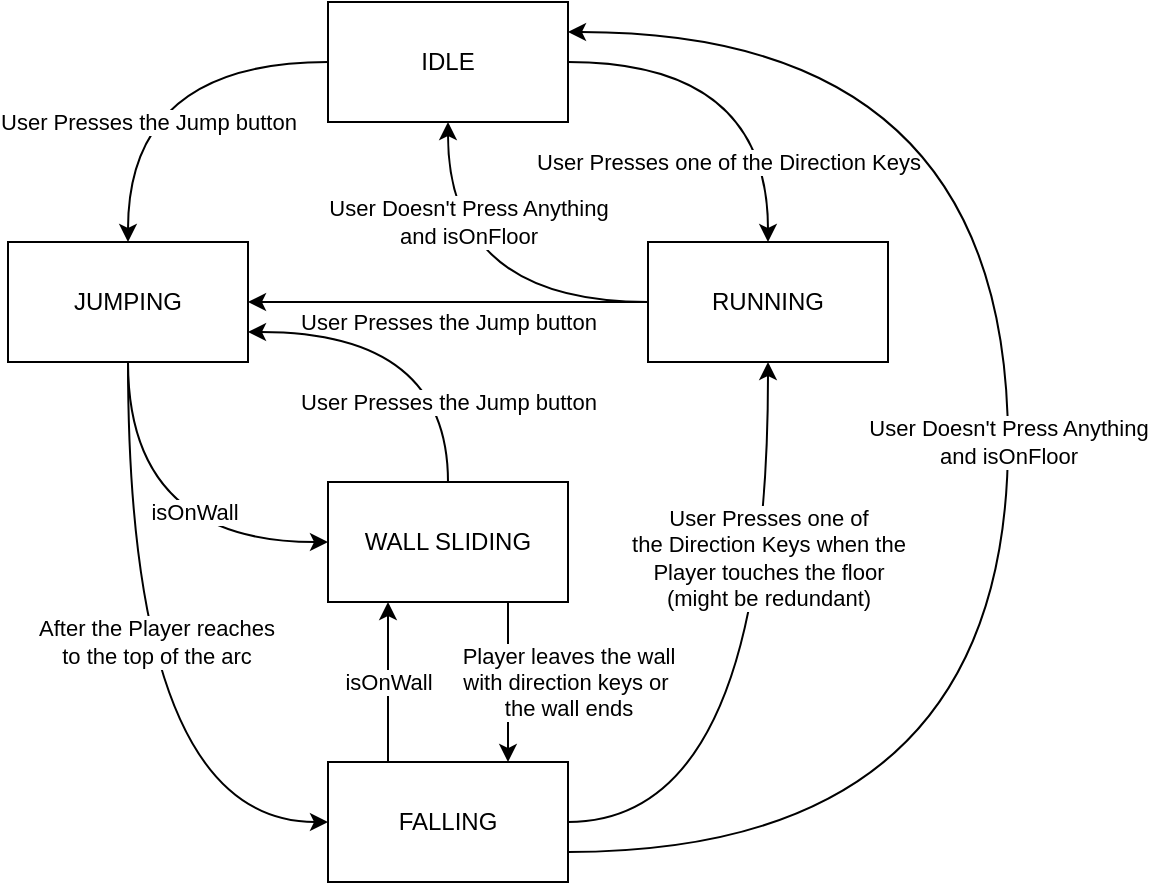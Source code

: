<mxfile version="16.0.2" type="device"><diagram id="ZdBcU1nCRReNaIS8R_Wj" name="PlayerStateDiagram"><mxGraphModel dx="630" dy="490" grid="1" gridSize="10" guides="1" tooltips="1" connect="1" arrows="1" fold="1" page="1" pageScale="1" pageWidth="850" pageHeight="1100" math="0" shadow="0"><root><mxCell id="0"/><mxCell id="1" parent="0"/><mxCell id="uZkRRTYt8Yu1wUqFkKFT-6" value="&lt;span style=&quot;color: rgb(0 , 0 , 0) ; font-family: &amp;#34;helvetica&amp;#34; ; font-size: 11px ; font-style: normal ; font-weight: 400 ; letter-spacing: normal ; text-align: center ; text-indent: 0px ; text-transform: none ; word-spacing: 0px ; background-color: rgb(255 , 255 , 255) ; display: inline ; float: none&quot;&gt;User Presses one of the Direction Keys&lt;/span&gt;" style="edgeStyle=orthogonalEdgeStyle;rounded=0;orthogonalLoop=1;jettySize=auto;html=1;exitX=1;exitY=0.5;exitDx=0;exitDy=0;entryX=0.5;entryY=0;entryDx=0;entryDy=0;startArrow=none;startFill=0;curved=1;" edge="1" parent="1" source="uZkRRTYt8Yu1wUqFkKFT-1" target="uZkRRTYt8Yu1wUqFkKFT-2"><mxGeometry x="0.579" y="-20" relative="1" as="geometry"><mxPoint as="offset"/></mxGeometry></mxCell><mxCell id="uZkRRTYt8Yu1wUqFkKFT-9" value="User Presses the Jump button" style="edgeStyle=orthogonalEdgeStyle;rounded=0;orthogonalLoop=1;jettySize=auto;html=1;exitX=0;exitY=0.5;exitDx=0;exitDy=0;entryX=0.5;entryY=0;entryDx=0;entryDy=0;startArrow=none;startFill=0;curved=1;" edge="1" parent="1" source="uZkRRTYt8Yu1wUqFkKFT-1" target="uZkRRTYt8Yu1wUqFkKFT-3"><mxGeometry x="0.368" y="10" relative="1" as="geometry"><mxPoint as="offset"/></mxGeometry></mxCell><mxCell id="uZkRRTYt8Yu1wUqFkKFT-1" value="IDLE" style="rounded=0;whiteSpace=wrap;html=1;" vertex="1" parent="1"><mxGeometry x="200" y="40" width="120" height="60" as="geometry"/></mxCell><mxCell id="uZkRRTYt8Yu1wUqFkKFT-7" value="User Presses the Jump button" style="edgeStyle=orthogonalEdgeStyle;rounded=0;orthogonalLoop=1;jettySize=auto;html=1;exitX=0;exitY=0.5;exitDx=0;exitDy=0;entryX=1;entryY=0.5;entryDx=0;entryDy=0;curved=1;" edge="1" parent="1" source="uZkRRTYt8Yu1wUqFkKFT-2" target="uZkRRTYt8Yu1wUqFkKFT-3"><mxGeometry y="10" relative="1" as="geometry"><mxPoint as="offset"/></mxGeometry></mxCell><mxCell id="uZkRRTYt8Yu1wUqFkKFT-22" value="&lt;span style=&quot;font-family: &amp;#34;helvetica&amp;#34;&quot;&gt;User Doesn't Press Anything&lt;br&gt;and isOnFloor&lt;br&gt;&lt;/span&gt;" style="edgeStyle=orthogonalEdgeStyle;curved=1;rounded=0;orthogonalLoop=1;jettySize=auto;html=1;exitX=0;exitY=0.5;exitDx=0;exitDy=0;entryX=0.5;entryY=1;entryDx=0;entryDy=0;startArrow=none;startFill=0;" edge="1" parent="1" source="uZkRRTYt8Yu1wUqFkKFT-2" target="uZkRRTYt8Yu1wUqFkKFT-1"><mxGeometry x="0.474" y="-10" relative="1" as="geometry"><mxPoint as="offset"/></mxGeometry></mxCell><mxCell id="uZkRRTYt8Yu1wUqFkKFT-2" value="RUNNING" style="rounded=0;whiteSpace=wrap;html=1;" vertex="1" parent="1"><mxGeometry x="360" y="160" width="120" height="60" as="geometry"/></mxCell><mxCell id="uZkRRTYt8Yu1wUqFkKFT-8" style="edgeStyle=orthogonalEdgeStyle;rounded=0;orthogonalLoop=1;jettySize=auto;html=1;exitX=0.5;exitY=1;exitDx=0;exitDy=0;entryX=0;entryY=0.5;entryDx=0;entryDy=0;curved=1;startArrow=none;startFill=0;" edge="1" parent="1" source="uZkRRTYt8Yu1wUqFkKFT-3" target="uZkRRTYt8Yu1wUqFkKFT-4"><mxGeometry relative="1" as="geometry"/></mxCell><mxCell id="uZkRRTYt8Yu1wUqFkKFT-19" value="isOnWall" style="edgeLabel;html=1;align=center;verticalAlign=middle;resizable=0;points=[];" vertex="1" connectable="0" parent="uZkRRTYt8Yu1wUqFkKFT-8"><mxGeometry x="0.295" y="15" relative="1" as="geometry"><mxPoint as="offset"/></mxGeometry></mxCell><mxCell id="uZkRRTYt8Yu1wUqFkKFT-11" style="edgeStyle=orthogonalEdgeStyle;rounded=0;orthogonalLoop=1;jettySize=auto;html=1;exitX=0.5;exitY=1;exitDx=0;exitDy=0;entryX=0;entryY=0.5;entryDx=0;entryDy=0;startArrow=none;startFill=0;curved=1;" edge="1" parent="1" source="uZkRRTYt8Yu1wUqFkKFT-3" target="uZkRRTYt8Yu1wUqFkKFT-10"><mxGeometry relative="1" as="geometry"/></mxCell><mxCell id="uZkRRTYt8Yu1wUqFkKFT-18" value="After the Player reaches &lt;br&gt;to the top of the arc" style="edgeLabel;html=1;align=center;verticalAlign=middle;resizable=0;points=[];" vertex="1" connectable="0" parent="uZkRRTYt8Yu1wUqFkKFT-11"><mxGeometry x="-0.155" y="14" relative="1" as="geometry"><mxPoint as="offset"/></mxGeometry></mxCell><mxCell id="uZkRRTYt8Yu1wUqFkKFT-3" value="JUMPING" style="rounded=0;whiteSpace=wrap;html=1;" vertex="1" parent="1"><mxGeometry x="40" y="160" width="120" height="60" as="geometry"/></mxCell><mxCell id="uZkRRTYt8Yu1wUqFkKFT-21" value="Player leaves the wall &lt;br&gt;with direction keys or&amp;nbsp;&lt;br&gt;the wall ends" style="edgeStyle=orthogonalEdgeStyle;curved=1;rounded=0;orthogonalLoop=1;jettySize=auto;html=1;exitX=0.75;exitY=1;exitDx=0;exitDy=0;entryX=0.75;entryY=0;entryDx=0;entryDy=0;startArrow=none;startFill=0;" edge="1" parent="1" source="uZkRRTYt8Yu1wUqFkKFT-4" target="uZkRRTYt8Yu1wUqFkKFT-10"><mxGeometry y="30" relative="1" as="geometry"><mxPoint as="offset"/></mxGeometry></mxCell><mxCell id="uZkRRTYt8Yu1wUqFkKFT-26" value="User Presses the Jump button" style="edgeStyle=orthogonalEdgeStyle;curved=1;rounded=0;orthogonalLoop=1;jettySize=auto;html=1;exitX=0.5;exitY=0;exitDx=0;exitDy=0;entryX=1;entryY=0.75;entryDx=0;entryDy=0;startArrow=none;startFill=0;" edge="1" parent="1" source="uZkRRTYt8Yu1wUqFkKFT-4" target="uZkRRTYt8Yu1wUqFkKFT-3"><mxGeometry x="-0.543" relative="1" as="geometry"><mxPoint as="offset"/></mxGeometry></mxCell><mxCell id="uZkRRTYt8Yu1wUqFkKFT-4" value="WALL SLIDING" style="rounded=0;whiteSpace=wrap;html=1;" vertex="1" parent="1"><mxGeometry x="200" y="280" width="120" height="60" as="geometry"/></mxCell><mxCell id="uZkRRTYt8Yu1wUqFkKFT-13" style="edgeStyle=orthogonalEdgeStyle;rounded=0;orthogonalLoop=1;jettySize=auto;html=1;exitX=1;exitY=0.5;exitDx=0;exitDy=0;entryX=0.5;entryY=1;entryDx=0;entryDy=0;startArrow=none;startFill=0;curved=1;" edge="1" parent="1" source="uZkRRTYt8Yu1wUqFkKFT-10" target="uZkRRTYt8Yu1wUqFkKFT-2"><mxGeometry relative="1" as="geometry"/></mxCell><mxCell id="uZkRRTYt8Yu1wUqFkKFT-17" value="User Presses one of &lt;br&gt;the Direction Keys when the&lt;br&gt;Player touches the floor&lt;br&gt;(might be redundant)" style="edgeLabel;html=1;align=center;verticalAlign=middle;resizable=0;points=[];" vertex="1" connectable="0" parent="uZkRRTYt8Yu1wUqFkKFT-13"><mxGeometry x="0.239" y="12" relative="1" as="geometry"><mxPoint x="12" y="-28" as="offset"/></mxGeometry></mxCell><mxCell id="uZkRRTYt8Yu1wUqFkKFT-20" value="isOnWall" style="edgeStyle=orthogonalEdgeStyle;curved=1;rounded=0;orthogonalLoop=1;jettySize=auto;html=1;exitX=0.25;exitY=0;exitDx=0;exitDy=0;entryX=0.25;entryY=1;entryDx=0;entryDy=0;startArrow=none;startFill=0;" edge="1" parent="1" source="uZkRRTYt8Yu1wUqFkKFT-10" target="uZkRRTYt8Yu1wUqFkKFT-4"><mxGeometry relative="1" as="geometry"/></mxCell><mxCell id="uZkRRTYt8Yu1wUqFkKFT-23" value="User Doesn't Press Anything&lt;br&gt;and isOnFloor" style="edgeStyle=orthogonalEdgeStyle;curved=1;rounded=0;orthogonalLoop=1;jettySize=auto;html=1;entryX=1;entryY=0.25;entryDx=0;entryDy=0;startArrow=none;startFill=0;exitX=1;exitY=0.75;exitDx=0;exitDy=0;" edge="1" parent="1" source="uZkRRTYt8Yu1wUqFkKFT-10" target="uZkRRTYt8Yu1wUqFkKFT-1"><mxGeometry relative="1" as="geometry"><mxPoint x="440" y="470" as="sourcePoint"/><Array as="points"><mxPoint x="540" y="465"/><mxPoint x="540" y="55"/></Array></mxGeometry></mxCell><mxCell id="uZkRRTYt8Yu1wUqFkKFT-10" value="FALLING" style="rounded=0;whiteSpace=wrap;html=1;" vertex="1" parent="1"><mxGeometry x="200" y="420" width="120" height="60" as="geometry"/></mxCell></root></mxGraphModel></diagram></mxfile>